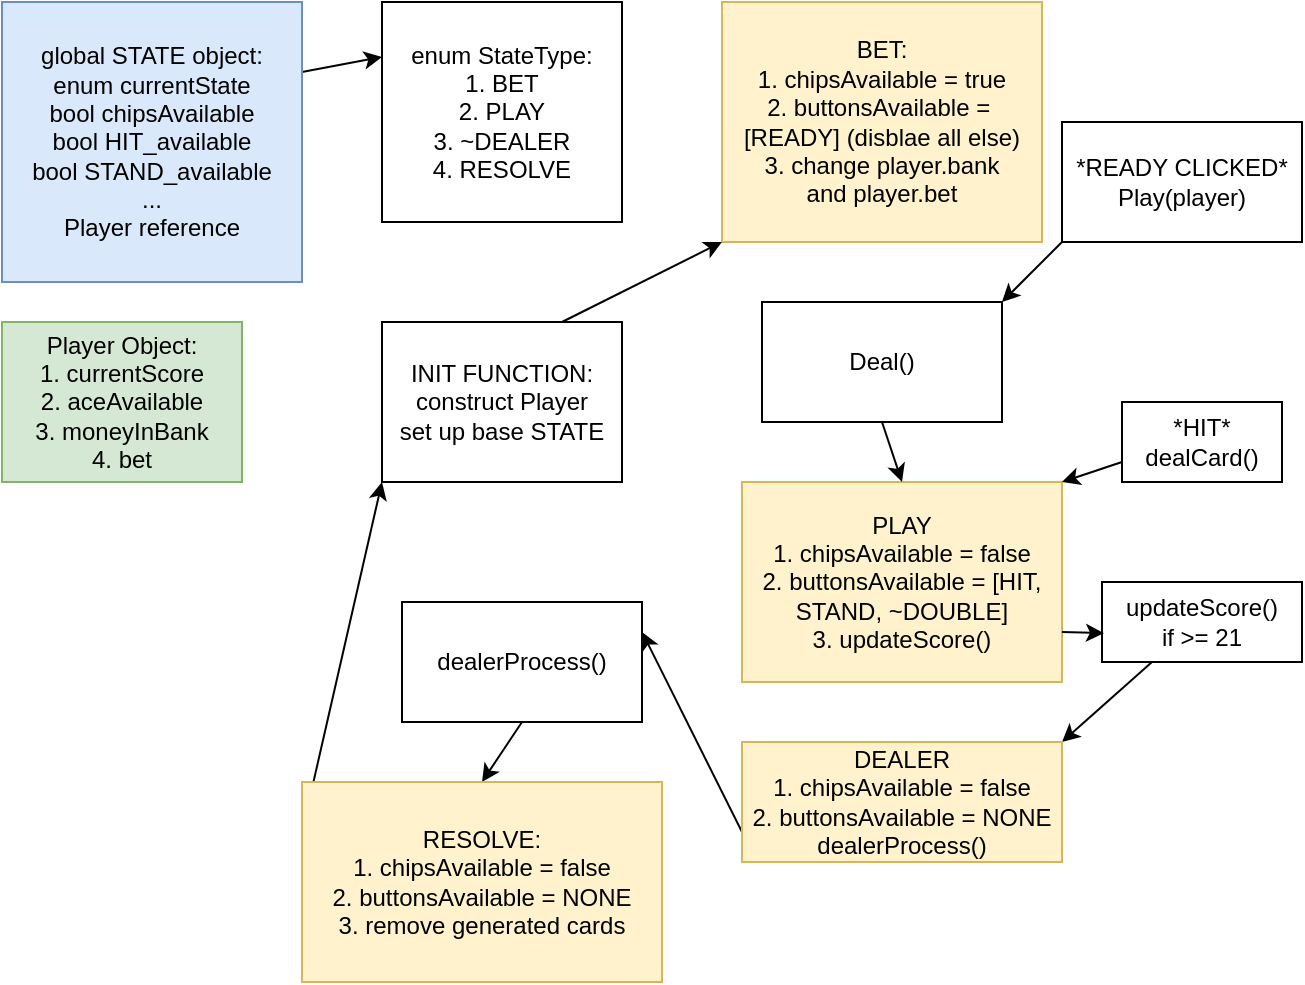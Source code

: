<mxfile>
    <diagram id="Ne6w9WMZCZx5n2n0_v0T" name="Page-1">
        <mxGraphModel dx="773" dy="697" grid="1" gridSize="10" guides="1" tooltips="1" connect="1" arrows="1" fold="1" page="1" pageScale="1" pageWidth="700" pageHeight="1000" math="0" shadow="0">
            <root>
                <mxCell id="0"/>
                <mxCell id="1" parent="0"/>
                <mxCell id="4" style="edgeStyle=none;html=1;exitX=1;exitY=0.25;exitDx=0;exitDy=0;entryX=0;entryY=0.25;entryDx=0;entryDy=0;" edge="1" parent="1" source="2" target="3">
                    <mxGeometry relative="1" as="geometry"/>
                </mxCell>
                <mxCell id="2" value="global STATE object:&lt;div&gt;enum currentState&lt;/div&gt;&lt;div&gt;bool chipsAvailable&lt;/div&gt;&lt;div&gt;bool HIT_available&lt;/div&gt;&lt;div&gt;bool STAND_available&lt;/div&gt;&lt;div&gt;...&lt;/div&gt;&lt;div&gt;Player reference&lt;/div&gt;" style="whiteSpace=wrap;html=1;fillColor=#dae8fc;strokeColor=#6c8ebf;" vertex="1" parent="1">
                    <mxGeometry x="40" y="40" width="150" height="140" as="geometry"/>
                </mxCell>
                <mxCell id="3" value="enum StateType:&lt;div&gt;1. BET&lt;/div&gt;&lt;div&gt;2. PLAY&lt;/div&gt;&lt;div&gt;3. ~DEALER&lt;/div&gt;&lt;div&gt;4. RESOLVE&lt;/div&gt;" style="whiteSpace=wrap;html=1;" vertex="1" parent="1">
                    <mxGeometry x="230" y="40" width="120" height="110" as="geometry"/>
                </mxCell>
                <mxCell id="5" value="BET:&lt;div&gt;1. chipsAvailable = true&lt;/div&gt;&lt;div&gt;2. buttonsAvailable =&amp;nbsp;&lt;/div&gt;&lt;div&gt;[READY] (disblae all else)&lt;/div&gt;&lt;div&gt;3. change player.bank&lt;/div&gt;&lt;div&gt;and player.bet&lt;/div&gt;" style="whiteSpace=wrap;html=1;fillColor=#fff2cc;strokeColor=#d6b656;" vertex="1" parent="1">
                    <mxGeometry x="400" y="40" width="160" height="120" as="geometry"/>
                </mxCell>
                <mxCell id="7" value="Player Object:&lt;div&gt;1. currentScore&lt;/div&gt;&lt;div&gt;2. aceAvailable&lt;/div&gt;&lt;div&gt;3. moneyInBank&lt;/div&gt;&lt;div&gt;4. bet&lt;/div&gt;" style="whiteSpace=wrap;html=1;fillColor=#d5e8d4;strokeColor=#82b366;" vertex="1" parent="1">
                    <mxGeometry x="40" y="200" width="120" height="80" as="geometry"/>
                </mxCell>
                <mxCell id="12" style="edgeStyle=none;html=1;exitX=0.75;exitY=0;exitDx=0;exitDy=0;entryX=0;entryY=1;entryDx=0;entryDy=0;" edge="1" parent="1" source="9" target="5">
                    <mxGeometry relative="1" as="geometry"/>
                </mxCell>
                <mxCell id="9" value="INIT FUNCTION:&lt;div&gt;construct Player&lt;/div&gt;&lt;div&gt;set up base STATE&lt;/div&gt;" style="whiteSpace=wrap;html=1;" vertex="1" parent="1">
                    <mxGeometry x="230" y="200" width="120" height="80" as="geometry"/>
                </mxCell>
                <mxCell id="15" style="edgeStyle=none;html=1;exitX=0;exitY=1;exitDx=0;exitDy=0;entryX=1;entryY=0;entryDx=0;entryDy=0;" edge="1" parent="1" source="10" target="14">
                    <mxGeometry relative="1" as="geometry"/>
                </mxCell>
                <mxCell id="10" value="*READY CLICKED*&lt;div&gt;Play(player)&lt;/div&gt;" style="whiteSpace=wrap;html=1;" vertex="1" parent="1">
                    <mxGeometry x="570" y="100" width="120" height="60" as="geometry"/>
                </mxCell>
                <mxCell id="11" value="PLAY&lt;div&gt;1. chipsAvailable = false&lt;/div&gt;&lt;div&gt;2. buttonsAvailable = [HIT, STAND, ~DOUBLE]&lt;/div&gt;&lt;div&gt;3. updateScore()&lt;/div&gt;" style="whiteSpace=wrap;html=1;fillColor=#fff2cc;strokeColor=#d6b656;" vertex="1" parent="1">
                    <mxGeometry x="410" y="280" width="160" height="100" as="geometry"/>
                </mxCell>
                <mxCell id="17" style="edgeStyle=none;html=1;exitX=0.5;exitY=1;exitDx=0;exitDy=0;entryX=0.5;entryY=0;entryDx=0;entryDy=0;" edge="1" parent="1" source="14" target="11">
                    <mxGeometry relative="1" as="geometry"/>
                </mxCell>
                <mxCell id="14" value="Deal()" style="whiteSpace=wrap;html=1;" vertex="1" parent="1">
                    <mxGeometry x="420" y="190" width="120" height="60" as="geometry"/>
                </mxCell>
                <mxCell id="21" style="edgeStyle=none;html=1;exitX=0;exitY=0.75;exitDx=0;exitDy=0;entryX=1;entryY=0;entryDx=0;entryDy=0;" edge="1" parent="1" source="20" target="11">
                    <mxGeometry relative="1" as="geometry"/>
                </mxCell>
                <mxCell id="20" value="*HIT*&lt;div&gt;dealCard()&lt;/div&gt;" style="whiteSpace=wrap;html=1;" vertex="1" parent="1">
                    <mxGeometry x="600" y="240" width="80" height="40" as="geometry"/>
                </mxCell>
                <mxCell id="26" style="edgeStyle=none;html=1;exitX=0.25;exitY=1;exitDx=0;exitDy=0;entryX=1;entryY=0;entryDx=0;entryDy=0;" edge="1" parent="1" source="22" target="24">
                    <mxGeometry relative="1" as="geometry"/>
                </mxCell>
                <mxCell id="22" value="updateScore()&lt;div&gt;if &amp;gt;= 21&lt;/div&gt;" style="whiteSpace=wrap;html=1;" vertex="1" parent="1">
                    <mxGeometry x="590" y="330" width="100" height="40" as="geometry"/>
                </mxCell>
                <mxCell id="23" style="edgeStyle=none;html=1;exitX=1;exitY=0.75;exitDx=0;exitDy=0;entryX=0.01;entryY=0.64;entryDx=0;entryDy=0;entryPerimeter=0;" edge="1" parent="1" source="11" target="22">
                    <mxGeometry relative="1" as="geometry"/>
                </mxCell>
                <mxCell id="27" style="edgeStyle=none;html=1;exitX=0;exitY=0.75;exitDx=0;exitDy=0;entryX=1;entryY=0.25;entryDx=0;entryDy=0;" edge="1" parent="1" source="24" target="28">
                    <mxGeometry relative="1" as="geometry">
                        <mxPoint x="340" y="340.0" as="targetPoint"/>
                    </mxGeometry>
                </mxCell>
                <mxCell id="24" value="DEALER&lt;div&gt;1. chipsAvailable = false&lt;/div&gt;&lt;div&gt;2. buttonsAvailable = NONE&lt;/div&gt;&lt;div&gt;dealerProcess()&lt;/div&gt;" style="whiteSpace=wrap;html=1;fillColor=#fff2cc;strokeColor=#d6b656;" vertex="1" parent="1">
                    <mxGeometry x="410" y="410" width="160" height="60" as="geometry"/>
                </mxCell>
                <mxCell id="30" style="edgeStyle=none;html=1;exitX=0.5;exitY=1;exitDx=0;exitDy=0;entryX=0.5;entryY=0;entryDx=0;entryDy=0;" edge="1" parent="1" source="28" target="29">
                    <mxGeometry relative="1" as="geometry"/>
                </mxCell>
                <mxCell id="28" value="dealerProcess()" style="whiteSpace=wrap;html=1;" vertex="1" parent="1">
                    <mxGeometry x="240" y="340" width="120" height="60" as="geometry"/>
                </mxCell>
                <mxCell id="31" style="edgeStyle=none;html=1;exitX=0;exitY=0.25;exitDx=0;exitDy=0;entryX=0;entryY=1;entryDx=0;entryDy=0;" edge="1" parent="1" source="29" target="9">
                    <mxGeometry relative="1" as="geometry"/>
                </mxCell>
                <mxCell id="29" value="RESOLVE:&lt;div&gt;&lt;font color=&quot;#000000&quot;&gt;1. chipsAvailable = false&lt;/font&gt;&lt;/div&gt;&lt;div&gt;&lt;font color=&quot;#000000&quot;&gt;&lt;font color=&quot;#000000&quot;&gt;2. buttonsAvailable = NONE&lt;br&gt;&lt;/font&gt;&lt;/font&gt;&lt;div&gt;&lt;span style=&quot;background-color: transparent;&quot;&gt;3. remove generated cards&lt;/span&gt;&lt;br&gt;&lt;/div&gt;&lt;/div&gt;" style="whiteSpace=wrap;html=1;fillColor=#fff2cc;strokeColor=#d6b656;" vertex="1" parent="1">
                    <mxGeometry x="190" y="430" width="180" height="100" as="geometry"/>
                </mxCell>
            </root>
        </mxGraphModel>
    </diagram>
</mxfile>